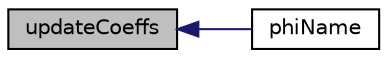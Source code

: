 digraph "updateCoeffs"
{
  bgcolor="transparent";
  edge [fontname="Helvetica",fontsize="10",labelfontname="Helvetica",labelfontsize="10"];
  node [fontname="Helvetica",fontsize="10",shape=record];
  rankdir="LR";
  Node181 [label="updateCoeffs",height=0.2,width=0.4,color="black", fillcolor="grey75", style="filled", fontcolor="black"];
  Node181 -> Node182 [dir="back",color="midnightblue",fontsize="10",style="solid",fontname="Helvetica"];
  Node182 [label="phiName",height=0.2,width=0.4,color="black",URL="$a23021.html#af3611c0522ed39b97ba8dac66df12e73",tooltip="Return reference to the name of phi to allow adjustment. "];
}
